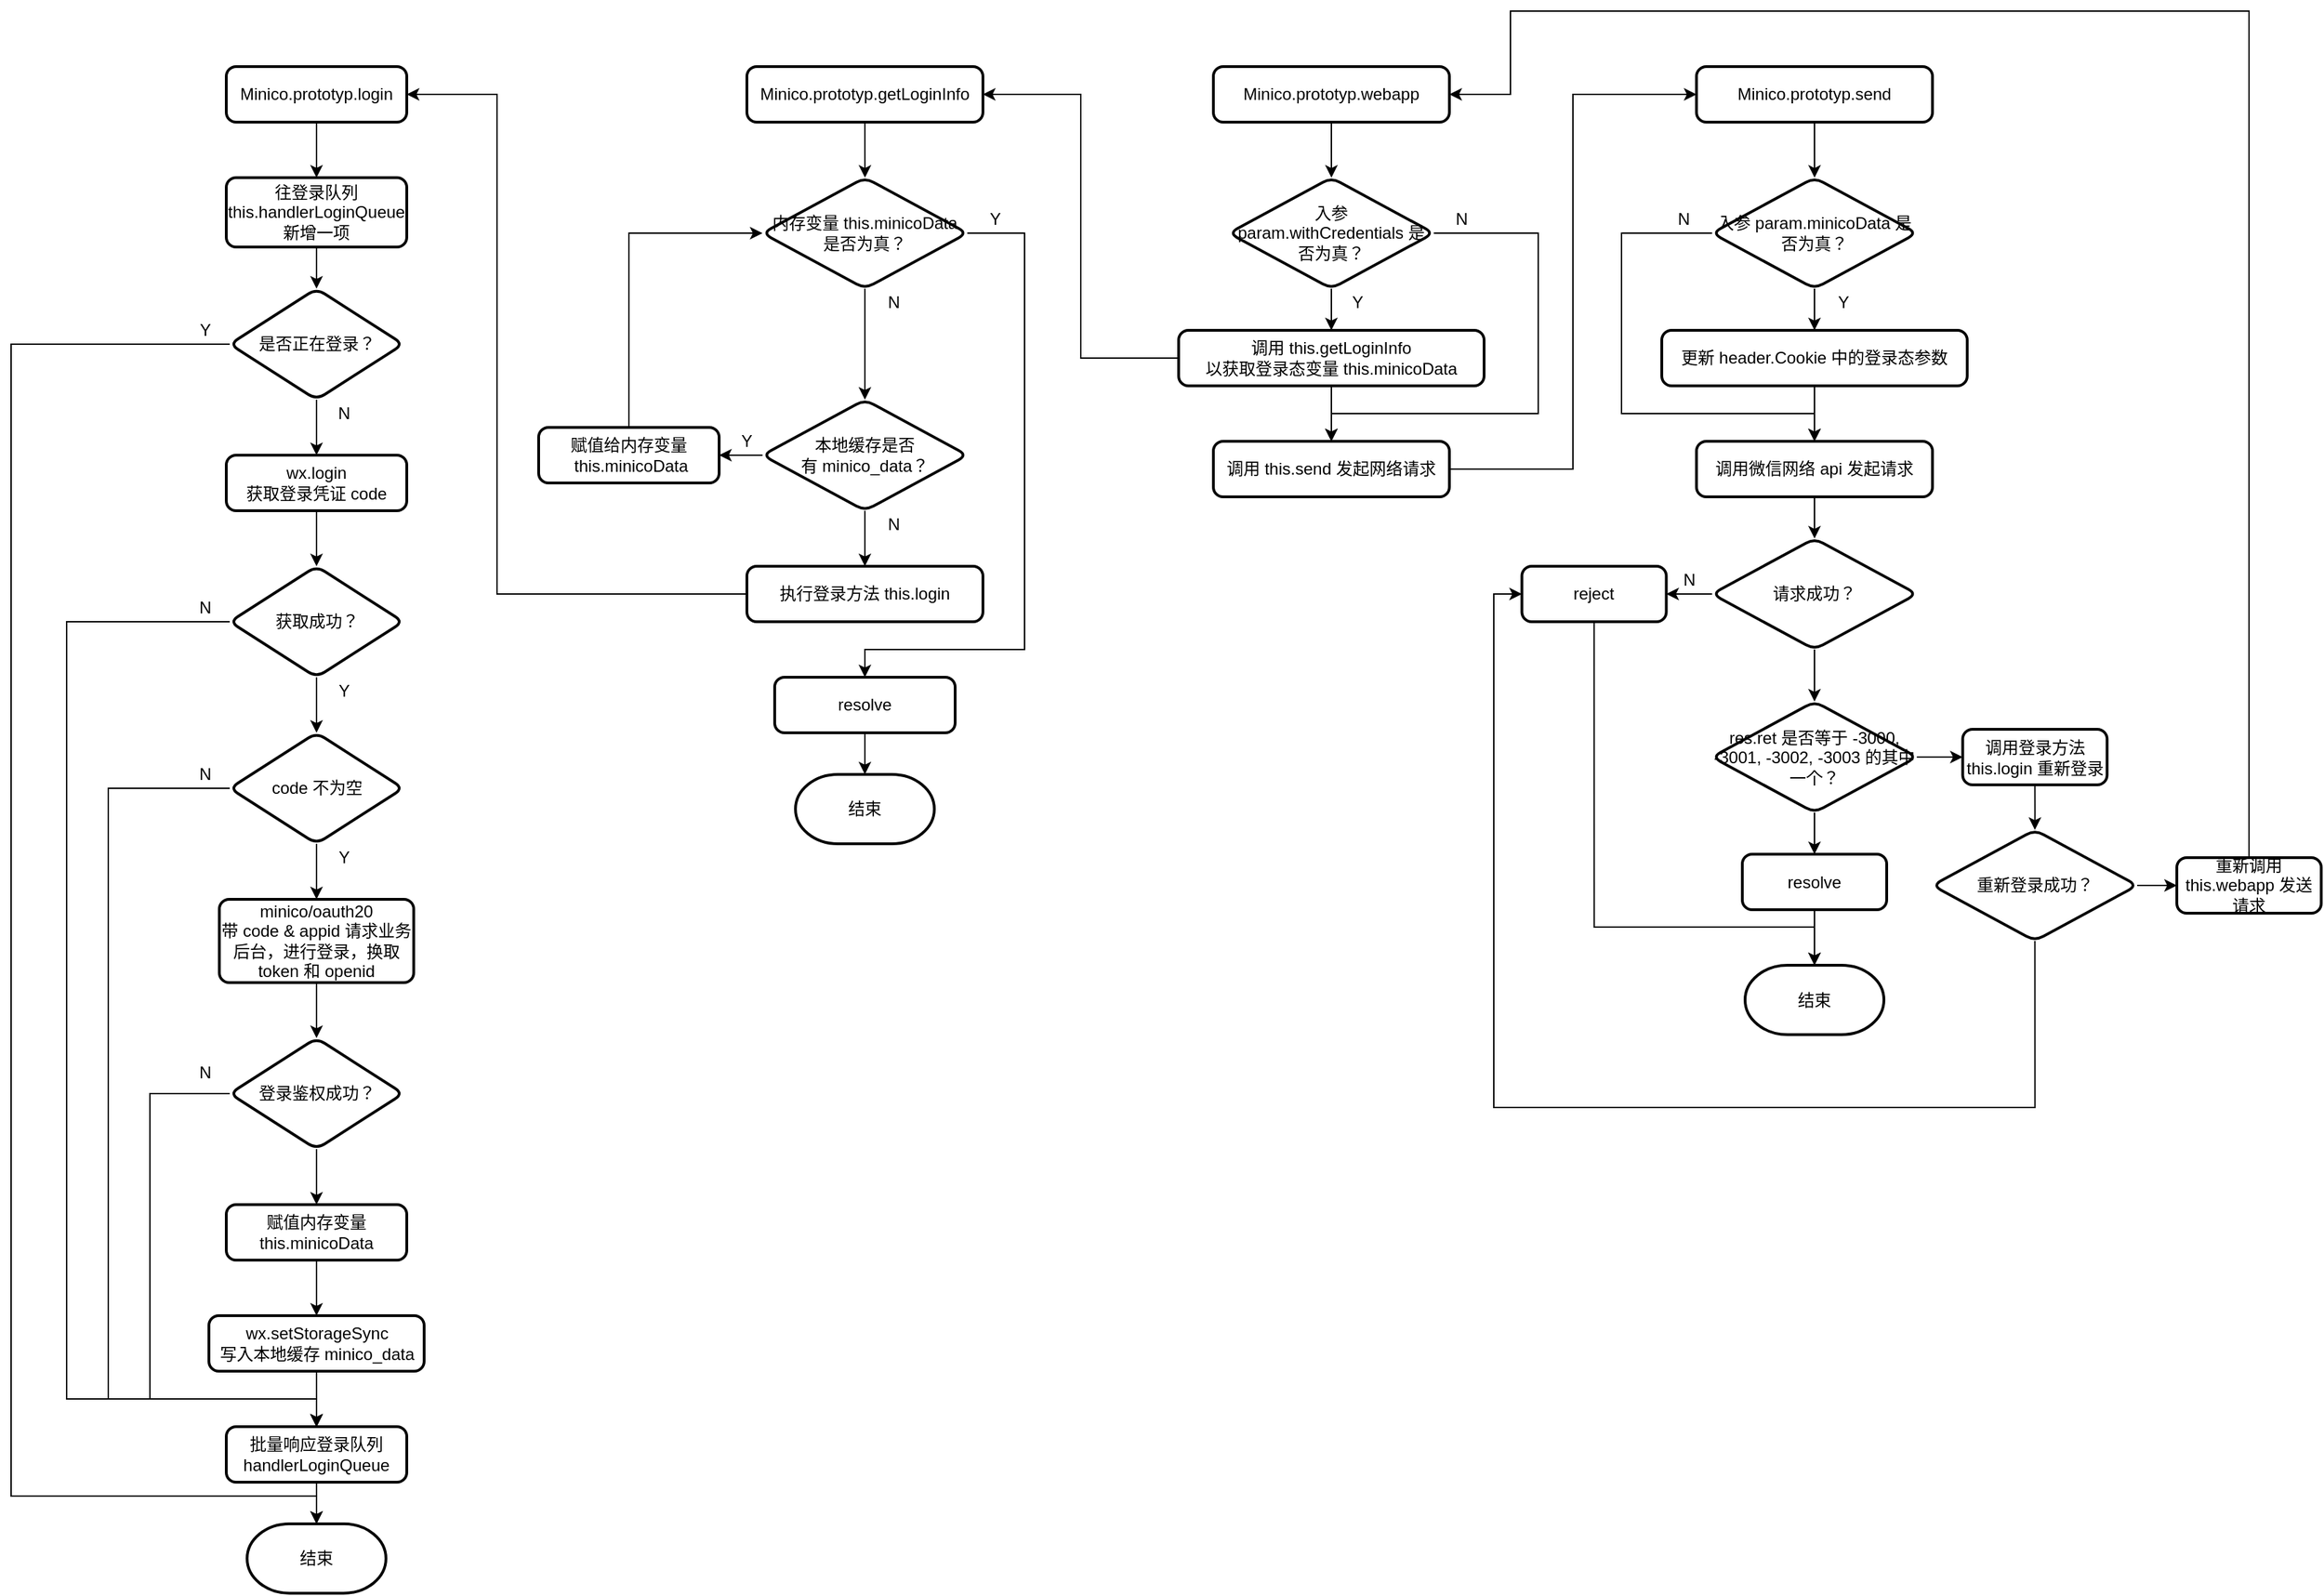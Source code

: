 <mxfile version="13.8.1" type="github">
  <diagram id="c_eYXRk_POB2v5sAYSU5" name="Page-1">
    <mxGraphModel dx="1186" dy="764" grid="1" gridSize="10" guides="1" tooltips="1" connect="1" arrows="1" fold="1" page="1" pageScale="1" pageWidth="1654" pageHeight="1169" math="0" shadow="0">
      <root>
        <mxCell id="0" />
        <mxCell id="1" parent="0" />
        <mxCell id="vpqL5hNFPV5XjvOY6uLA-54" style="edgeStyle=orthogonalEdgeStyle;rounded=0;orthogonalLoop=1;jettySize=auto;html=1;exitX=0.5;exitY=1;exitDx=0;exitDy=0;entryX=0.5;entryY=0;entryDx=0;entryDy=0;" parent="1" source="vpqL5hNFPV5XjvOY6uLA-1" target="vpqL5hNFPV5XjvOY6uLA-50" edge="1">
          <mxGeometry relative="1" as="geometry" />
        </mxCell>
        <mxCell id="vpqL5hNFPV5XjvOY6uLA-1" value="Minico.prototyp.login" style="rounded=1;whiteSpace=wrap;html=1;absoluteArcSize=1;arcSize=14;strokeWidth=2;" parent="1" vertex="1">
          <mxGeometry x="235" y="50" width="130" height="40" as="geometry" />
        </mxCell>
        <mxCell id="vpqL5hNFPV5XjvOY6uLA-16" value="" style="edgeStyle=orthogonalEdgeStyle;rounded=0;orthogonalLoop=1;jettySize=auto;html=1;" parent="1" source="vpqL5hNFPV5XjvOY6uLA-2" target="vpqL5hNFPV5XjvOY6uLA-15" edge="1">
          <mxGeometry relative="1" as="geometry" />
        </mxCell>
        <mxCell id="vpqL5hNFPV5XjvOY6uLA-2" value="wx.login &lt;br&gt;获取登录凭证 code" style="rounded=1;whiteSpace=wrap;html=1;absoluteArcSize=1;arcSize=14;strokeWidth=2;" parent="1" vertex="1">
          <mxGeometry x="235" y="330" width="130" height="40" as="geometry" />
        </mxCell>
        <mxCell id="vpqL5hNFPV5XjvOY6uLA-7" value="" style="edgeStyle=orthogonalEdgeStyle;rounded=0;orthogonalLoop=1;jettySize=auto;html=1;" parent="1" source="vpqL5hNFPV5XjvOY6uLA-4" target="vpqL5hNFPV5XjvOY6uLA-6" edge="1">
          <mxGeometry relative="1" as="geometry" />
        </mxCell>
        <mxCell id="vpqL5hNFPV5XjvOY6uLA-4" value="minico/oauth20&lt;br&gt;带 code &amp;amp; appid 请求业务后台，进行登录，换取 token 和 openid" style="rounded=1;whiteSpace=wrap;html=1;absoluteArcSize=1;arcSize=14;strokeWidth=2;" parent="1" vertex="1">
          <mxGeometry x="230" y="650" width="140" height="60" as="geometry" />
        </mxCell>
        <mxCell id="vpqL5hNFPV5XjvOY6uLA-10" value="" style="edgeStyle=orthogonalEdgeStyle;rounded=0;orthogonalLoop=1;jettySize=auto;html=1;" parent="1" source="vpqL5hNFPV5XjvOY6uLA-6" target="vpqL5hNFPV5XjvOY6uLA-8" edge="1">
          <mxGeometry relative="1" as="geometry" />
        </mxCell>
        <mxCell id="vpqL5hNFPV5XjvOY6uLA-25" style="edgeStyle=orthogonalEdgeStyle;rounded=0;orthogonalLoop=1;jettySize=auto;html=1;exitX=0;exitY=0.5;exitDx=0;exitDy=0;entryX=0.5;entryY=0;entryDx=0;entryDy=0;" parent="1" source="vpqL5hNFPV5XjvOY6uLA-6" target="vpqL5hNFPV5XjvOY6uLA-13" edge="1">
          <mxGeometry relative="1" as="geometry">
            <Array as="points">
              <mxPoint x="180" y="790" />
              <mxPoint x="180" y="1010" />
              <mxPoint x="300" y="1010" />
            </Array>
          </mxGeometry>
        </mxCell>
        <mxCell id="vpqL5hNFPV5XjvOY6uLA-6" value="登录鉴权成功？" style="rhombus;whiteSpace=wrap;html=1;rounded=1;strokeWidth=2;arcSize=14;" parent="1" vertex="1">
          <mxGeometry x="237.5" y="750" width="125" height="80" as="geometry" />
        </mxCell>
        <mxCell id="vpqL5hNFPV5XjvOY6uLA-12" value="" style="edgeStyle=orthogonalEdgeStyle;rounded=0;orthogonalLoop=1;jettySize=auto;html=1;" parent="1" source="vpqL5hNFPV5XjvOY6uLA-8" target="vpqL5hNFPV5XjvOY6uLA-11" edge="1">
          <mxGeometry relative="1" as="geometry" />
        </mxCell>
        <mxCell id="vpqL5hNFPV5XjvOY6uLA-8" value="赋值内存变量 this.minicoData" style="rounded=1;whiteSpace=wrap;html=1;absoluteArcSize=1;arcSize=14;strokeWidth=2;" parent="1" vertex="1">
          <mxGeometry x="235" y="870" width="130" height="40" as="geometry" />
        </mxCell>
        <mxCell id="vpqL5hNFPV5XjvOY6uLA-14" value="" style="edgeStyle=orthogonalEdgeStyle;rounded=0;orthogonalLoop=1;jettySize=auto;html=1;" parent="1" source="vpqL5hNFPV5XjvOY6uLA-11" target="vpqL5hNFPV5XjvOY6uLA-13" edge="1">
          <mxGeometry relative="1" as="geometry" />
        </mxCell>
        <mxCell id="vpqL5hNFPV5XjvOY6uLA-11" value="wx.setStorageSync&lt;br&gt;写入本地缓存&amp;nbsp;minico_data" style="rounded=1;whiteSpace=wrap;html=1;absoluteArcSize=1;arcSize=14;strokeWidth=2;" parent="1" vertex="1">
          <mxGeometry x="222.5" y="950" width="155" height="40" as="geometry" />
        </mxCell>
        <mxCell id="vpqL5hNFPV5XjvOY6uLA-59" style="edgeStyle=orthogonalEdgeStyle;rounded=0;orthogonalLoop=1;jettySize=auto;html=1;entryX=0.5;entryY=0;entryDx=0;entryDy=0;entryPerimeter=0;" parent="1" source="vpqL5hNFPV5XjvOY6uLA-13" target="vpqL5hNFPV5XjvOY6uLA-58" edge="1">
          <mxGeometry relative="1" as="geometry" />
        </mxCell>
        <mxCell id="vpqL5hNFPV5XjvOY6uLA-13" value="批量响应登录队列&lt;br&gt;handlerLoginQueue" style="rounded=1;whiteSpace=wrap;html=1;absoluteArcSize=1;arcSize=14;strokeWidth=2;" parent="1" vertex="1">
          <mxGeometry x="235" y="1030" width="130" height="40" as="geometry" />
        </mxCell>
        <mxCell id="vpqL5hNFPV5XjvOY6uLA-22" value="" style="edgeStyle=orthogonalEdgeStyle;rounded=0;orthogonalLoop=1;jettySize=auto;html=1;" parent="1" source="vpqL5hNFPV5XjvOY6uLA-15" target="vpqL5hNFPV5XjvOY6uLA-21" edge="1">
          <mxGeometry relative="1" as="geometry" />
        </mxCell>
        <mxCell id="vpqL5hNFPV5XjvOY6uLA-24" style="edgeStyle=orthogonalEdgeStyle;rounded=0;orthogonalLoop=1;jettySize=auto;html=1;exitX=0;exitY=0.5;exitDx=0;exitDy=0;entryX=0.5;entryY=0;entryDx=0;entryDy=0;" parent="1" source="vpqL5hNFPV5XjvOY6uLA-15" target="vpqL5hNFPV5XjvOY6uLA-13" edge="1">
          <mxGeometry relative="1" as="geometry">
            <mxPoint x="130" y="980" as="targetPoint" />
            <Array as="points">
              <mxPoint x="120" y="450" />
              <mxPoint x="120" y="1010" />
              <mxPoint x="300" y="1010" />
            </Array>
          </mxGeometry>
        </mxCell>
        <mxCell id="vpqL5hNFPV5XjvOY6uLA-15" value="获取成功？" style="rhombus;whiteSpace=wrap;html=1;rounded=1;strokeWidth=2;arcSize=14;" parent="1" vertex="1">
          <mxGeometry x="237.5" y="410" width="125" height="80" as="geometry" />
        </mxCell>
        <mxCell id="vpqL5hNFPV5XjvOY6uLA-23" value="" style="edgeStyle=orthogonalEdgeStyle;rounded=0;orthogonalLoop=1;jettySize=auto;html=1;" parent="1" source="vpqL5hNFPV5XjvOY6uLA-21" target="vpqL5hNFPV5XjvOY6uLA-4" edge="1">
          <mxGeometry relative="1" as="geometry" />
        </mxCell>
        <mxCell id="vpqL5hNFPV5XjvOY6uLA-47" style="edgeStyle=orthogonalEdgeStyle;rounded=0;orthogonalLoop=1;jettySize=auto;html=1;exitX=0;exitY=0.5;exitDx=0;exitDy=0;entryX=0.5;entryY=0;entryDx=0;entryDy=0;" parent="1" source="vpqL5hNFPV5XjvOY6uLA-21" target="vpqL5hNFPV5XjvOY6uLA-13" edge="1">
          <mxGeometry relative="1" as="geometry">
            <Array as="points">
              <mxPoint x="150" y="570" />
              <mxPoint x="150" y="1010" />
              <mxPoint x="300" y="1010" />
            </Array>
          </mxGeometry>
        </mxCell>
        <mxCell id="vpqL5hNFPV5XjvOY6uLA-21" value="code 不为空" style="rhombus;whiteSpace=wrap;html=1;rounded=1;strokeWidth=2;arcSize=14;" parent="1" vertex="1">
          <mxGeometry x="237.5" y="530" width="125" height="80" as="geometry" />
        </mxCell>
        <mxCell id="vpqL5hNFPV5XjvOY6uLA-33" style="edgeStyle=orthogonalEdgeStyle;rounded=0;orthogonalLoop=1;jettySize=auto;html=1;exitX=0.5;exitY=1;exitDx=0;exitDy=0;" parent="1" source="vpqL5hNFPV5XjvOY6uLA-26" target="vpqL5hNFPV5XjvOY6uLA-27" edge="1">
          <mxGeometry relative="1" as="geometry" />
        </mxCell>
        <mxCell id="vpqL5hNFPV5XjvOY6uLA-26" value="Minico.prototyp.getLoginInfo" style="rounded=1;whiteSpace=wrap;html=1;absoluteArcSize=1;arcSize=14;strokeWidth=2;" parent="1" vertex="1">
          <mxGeometry x="610" y="50" width="170" height="40" as="geometry" />
        </mxCell>
        <mxCell id="vpqL5hNFPV5XjvOY6uLA-32" style="edgeStyle=orthogonalEdgeStyle;rounded=0;orthogonalLoop=1;jettySize=auto;html=1;exitX=0.5;exitY=1;exitDx=0;exitDy=0;entryX=0.5;entryY=0;entryDx=0;entryDy=0;" parent="1" source="vpqL5hNFPV5XjvOY6uLA-27" target="vpqL5hNFPV5XjvOY6uLA-28" edge="1">
          <mxGeometry relative="1" as="geometry" />
        </mxCell>
        <mxCell id="vpqL5hNFPV5XjvOY6uLA-72" style="edgeStyle=orthogonalEdgeStyle;rounded=0;orthogonalLoop=1;jettySize=auto;html=1;exitX=1;exitY=0.5;exitDx=0;exitDy=0;entryX=0.5;entryY=0;entryDx=0;entryDy=0;" parent="1" source="vpqL5hNFPV5XjvOY6uLA-27" target="vpqL5hNFPV5XjvOY6uLA-71" edge="1">
          <mxGeometry relative="1" as="geometry">
            <Array as="points">
              <mxPoint x="810" y="170" />
              <mxPoint x="810" y="470" />
              <mxPoint x="695" y="470" />
            </Array>
          </mxGeometry>
        </mxCell>
        <mxCell id="vpqL5hNFPV5XjvOY6uLA-27" value="内存变量 this.minicoData 是否为真？" style="rhombus;whiteSpace=wrap;html=1;rounded=1;strokeWidth=2;arcSize=14;" parent="1" vertex="1">
          <mxGeometry x="621.25" y="130" width="147.5" height="80" as="geometry" />
        </mxCell>
        <mxCell id="vpqL5hNFPV5XjvOY6uLA-67" style="edgeStyle=orthogonalEdgeStyle;rounded=0;orthogonalLoop=1;jettySize=auto;html=1;exitX=0;exitY=0.5;exitDx=0;exitDy=0;entryX=1;entryY=0.5;entryDx=0;entryDy=0;" parent="1" source="vpqL5hNFPV5XjvOY6uLA-28" target="vpqL5hNFPV5XjvOY6uLA-30" edge="1">
          <mxGeometry relative="1" as="geometry" />
        </mxCell>
        <mxCell id="vpqL5hNFPV5XjvOY6uLA-69" style="edgeStyle=orthogonalEdgeStyle;rounded=0;orthogonalLoop=1;jettySize=auto;html=1;exitX=0.5;exitY=1;exitDx=0;exitDy=0;entryX=0.5;entryY=0;entryDx=0;entryDy=0;" parent="1" source="vpqL5hNFPV5XjvOY6uLA-28" target="vpqL5hNFPV5XjvOY6uLA-29" edge="1">
          <mxGeometry relative="1" as="geometry" />
        </mxCell>
        <mxCell id="vpqL5hNFPV5XjvOY6uLA-28" value="本地缓存是否有&amp;nbsp;minico_data？" style="rhombus;whiteSpace=wrap;html=1;rounded=1;strokeWidth=2;arcSize=14;" parent="1" vertex="1">
          <mxGeometry x="621.25" y="290" width="147.5" height="80" as="geometry" />
        </mxCell>
        <mxCell id="vpqL5hNFPV5XjvOY6uLA-70" style="edgeStyle=orthogonalEdgeStyle;rounded=0;orthogonalLoop=1;jettySize=auto;html=1;exitX=0;exitY=0.5;exitDx=0;exitDy=0;entryX=1;entryY=0.5;entryDx=0;entryDy=0;" parent="1" source="vpqL5hNFPV5XjvOY6uLA-29" target="vpqL5hNFPV5XjvOY6uLA-1" edge="1">
          <mxGeometry relative="1" as="geometry">
            <Array as="points">
              <mxPoint x="430" y="430" />
              <mxPoint x="430" y="70" />
            </Array>
          </mxGeometry>
        </mxCell>
        <mxCell id="vpqL5hNFPV5XjvOY6uLA-29" value="执行登录方法 this.login" style="rounded=1;whiteSpace=wrap;html=1;absoluteArcSize=1;arcSize=14;strokeWidth=2;" parent="1" vertex="1">
          <mxGeometry x="610" y="410" width="170" height="40" as="geometry" />
        </mxCell>
        <mxCell id="vpqL5hNFPV5XjvOY6uLA-66" style="edgeStyle=orthogonalEdgeStyle;rounded=0;orthogonalLoop=1;jettySize=auto;html=1;exitX=0.5;exitY=0;exitDx=0;exitDy=0;entryX=0;entryY=0.5;entryDx=0;entryDy=0;" parent="1" source="vpqL5hNFPV5XjvOY6uLA-30" target="vpqL5hNFPV5XjvOY6uLA-27" edge="1">
          <mxGeometry relative="1" as="geometry" />
        </mxCell>
        <mxCell id="vpqL5hNFPV5XjvOY6uLA-30" value="赋值给内存变量&lt;br&gt;&amp;nbsp;this.minicoData" style="rounded=1;whiteSpace=wrap;html=1;absoluteArcSize=1;arcSize=14;strokeWidth=2;" parent="1" vertex="1">
          <mxGeometry x="460" y="310" width="130" height="40" as="geometry" />
        </mxCell>
        <mxCell id="vpqL5hNFPV5XjvOY6uLA-37" value="N" style="text;html=1;strokeColor=none;fillColor=none;align=center;verticalAlign=middle;whiteSpace=wrap;rounded=0;" parent="1" vertex="1">
          <mxGeometry x="200" y="430" width="40" height="20" as="geometry" />
        </mxCell>
        <mxCell id="vpqL5hNFPV5XjvOY6uLA-38" value="N" style="text;html=1;strokeColor=none;fillColor=none;align=center;verticalAlign=middle;whiteSpace=wrap;rounded=0;" parent="1" vertex="1">
          <mxGeometry x="200" y="765" width="40" height="20" as="geometry" />
        </mxCell>
        <mxCell id="vpqL5hNFPV5XjvOY6uLA-39" value="N" style="text;html=1;strokeColor=none;fillColor=none;align=center;verticalAlign=middle;whiteSpace=wrap;rounded=0;" parent="1" vertex="1">
          <mxGeometry x="696" y="210" width="40" height="20" as="geometry" />
        </mxCell>
        <mxCell id="vpqL5hNFPV5XjvOY6uLA-40" value="N" style="text;html=1;strokeColor=none;fillColor=none;align=center;verticalAlign=middle;whiteSpace=wrap;rounded=0;" parent="1" vertex="1">
          <mxGeometry x="696" y="370" width="40" height="20" as="geometry" />
        </mxCell>
        <mxCell id="vpqL5hNFPV5XjvOY6uLA-41" value="Y" style="text;html=1;strokeColor=none;fillColor=none;align=center;verticalAlign=middle;whiteSpace=wrap;rounded=0;" parent="1" vertex="1">
          <mxGeometry x="768.75" y="150" width="40" height="20" as="geometry" />
        </mxCell>
        <mxCell id="vpqL5hNFPV5XjvOY6uLA-44" value="Y" style="text;html=1;strokeColor=none;fillColor=none;align=center;verticalAlign=middle;whiteSpace=wrap;rounded=0;" parent="1" vertex="1">
          <mxGeometry x="590" y="310" width="40" height="20" as="geometry" />
        </mxCell>
        <mxCell id="vpqL5hNFPV5XjvOY6uLA-45" value="Y" style="text;html=1;strokeColor=none;fillColor=none;align=center;verticalAlign=middle;whiteSpace=wrap;rounded=0;" parent="1" vertex="1">
          <mxGeometry x="300" y="490" width="40" height="20" as="geometry" />
        </mxCell>
        <mxCell id="vpqL5hNFPV5XjvOY6uLA-46" value="Y" style="text;html=1;strokeColor=none;fillColor=none;align=center;verticalAlign=middle;whiteSpace=wrap;rounded=0;" parent="1" vertex="1">
          <mxGeometry x="300" y="610" width="40" height="20" as="geometry" />
        </mxCell>
        <mxCell id="vpqL5hNFPV5XjvOY6uLA-48" value="N" style="text;html=1;strokeColor=none;fillColor=none;align=center;verticalAlign=middle;whiteSpace=wrap;rounded=0;" parent="1" vertex="1">
          <mxGeometry x="200" y="550" width="40" height="20" as="geometry" />
        </mxCell>
        <mxCell id="vpqL5hNFPV5XjvOY6uLA-55" style="edgeStyle=orthogonalEdgeStyle;rounded=0;orthogonalLoop=1;jettySize=auto;html=1;exitX=0.5;exitY=1;exitDx=0;exitDy=0;" parent="1" source="vpqL5hNFPV5XjvOY6uLA-50" target="vpqL5hNFPV5XjvOY6uLA-52" edge="1">
          <mxGeometry relative="1" as="geometry" />
        </mxCell>
        <mxCell id="vpqL5hNFPV5XjvOY6uLA-50" value="往登录队列 this.handlerLoginQueue 新增一项" style="rounded=1;whiteSpace=wrap;html=1;absoluteArcSize=1;arcSize=14;strokeWidth=2;" parent="1" vertex="1">
          <mxGeometry x="235" y="130" width="130" height="50" as="geometry" />
        </mxCell>
        <mxCell id="vpqL5hNFPV5XjvOY6uLA-53" style="edgeStyle=orthogonalEdgeStyle;rounded=0;orthogonalLoop=1;jettySize=auto;html=1;exitX=0.5;exitY=1;exitDx=0;exitDy=0;entryX=0.5;entryY=0;entryDx=0;entryDy=0;" parent="1" source="vpqL5hNFPV5XjvOY6uLA-52" target="vpqL5hNFPV5XjvOY6uLA-2" edge="1">
          <mxGeometry relative="1" as="geometry" />
        </mxCell>
        <mxCell id="vpqL5hNFPV5XjvOY6uLA-60" style="edgeStyle=orthogonalEdgeStyle;rounded=0;orthogonalLoop=1;jettySize=auto;html=1;exitX=0;exitY=0.5;exitDx=0;exitDy=0;entryX=0.5;entryY=0;entryDx=0;entryDy=0;entryPerimeter=0;" parent="1" source="vpqL5hNFPV5XjvOY6uLA-52" target="vpqL5hNFPV5XjvOY6uLA-58" edge="1">
          <mxGeometry relative="1" as="geometry">
            <Array as="points">
              <mxPoint x="80" y="250" />
              <mxPoint x="80" y="1080" />
              <mxPoint x="300" y="1080" />
            </Array>
          </mxGeometry>
        </mxCell>
        <mxCell id="vpqL5hNFPV5XjvOY6uLA-52" value="是否正在登录？" style="rhombus;whiteSpace=wrap;html=1;rounded=1;strokeWidth=2;arcSize=14;" parent="1" vertex="1">
          <mxGeometry x="237.5" y="210" width="125" height="80" as="geometry" />
        </mxCell>
        <mxCell id="vpqL5hNFPV5XjvOY6uLA-58" value="结束" style="strokeWidth=2;html=1;shape=mxgraph.flowchart.terminator;whiteSpace=wrap;" parent="1" vertex="1">
          <mxGeometry x="250" y="1100" width="100" height="50" as="geometry" />
        </mxCell>
        <mxCell id="vpqL5hNFPV5XjvOY6uLA-61" value="N" style="text;html=1;strokeColor=none;fillColor=none;align=center;verticalAlign=middle;whiteSpace=wrap;rounded=0;" parent="1" vertex="1">
          <mxGeometry x="300" y="290" width="40" height="20" as="geometry" />
        </mxCell>
        <mxCell id="vpqL5hNFPV5XjvOY6uLA-62" value="Y" style="text;html=1;strokeColor=none;fillColor=none;align=center;verticalAlign=middle;whiteSpace=wrap;rounded=0;" parent="1" vertex="1">
          <mxGeometry x="200" y="230" width="40" height="20" as="geometry" />
        </mxCell>
        <mxCell id="vpqL5hNFPV5XjvOY6uLA-74" value="" style="edgeStyle=orthogonalEdgeStyle;rounded=0;orthogonalLoop=1;jettySize=auto;html=1;" parent="1" source="vpqL5hNFPV5XjvOY6uLA-71" target="vpqL5hNFPV5XjvOY6uLA-73" edge="1">
          <mxGeometry relative="1" as="geometry" />
        </mxCell>
        <mxCell id="vpqL5hNFPV5XjvOY6uLA-71" value="resolve" style="rounded=1;whiteSpace=wrap;html=1;absoluteArcSize=1;arcSize=14;strokeWidth=2;" parent="1" vertex="1">
          <mxGeometry x="630" y="490" width="130" height="40" as="geometry" />
        </mxCell>
        <mxCell id="vpqL5hNFPV5XjvOY6uLA-73" value="结束" style="strokeWidth=2;html=1;shape=mxgraph.flowchart.terminator;whiteSpace=wrap;" parent="1" vertex="1">
          <mxGeometry x="645" y="560" width="100" height="50" as="geometry" />
        </mxCell>
        <mxCell id="vpqL5hNFPV5XjvOY6uLA-86" style="edgeStyle=orthogonalEdgeStyle;rounded=0;orthogonalLoop=1;jettySize=auto;html=1;exitX=0.5;exitY=1;exitDx=0;exitDy=0;" parent="1" source="vpqL5hNFPV5XjvOY6uLA-75" target="vpqL5hNFPV5XjvOY6uLA-85" edge="1">
          <mxGeometry relative="1" as="geometry" />
        </mxCell>
        <mxCell id="vpqL5hNFPV5XjvOY6uLA-75" value="Minico.prototyp.webapp" style="rounded=1;whiteSpace=wrap;html=1;absoluteArcSize=1;arcSize=14;strokeWidth=2;" parent="1" vertex="1">
          <mxGeometry x="946" y="50" width="170" height="40" as="geometry" />
        </mxCell>
        <mxCell id="vpqL5hNFPV5XjvOY6uLA-81" style="edgeStyle=orthogonalEdgeStyle;rounded=0;orthogonalLoop=1;jettySize=auto;html=1;exitX=0.5;exitY=1;exitDx=0;exitDy=0;" parent="1" source="vpqL5hNFPV5XjvOY6uLA-76" target="vpqL5hNFPV5XjvOY6uLA-79" edge="1">
          <mxGeometry relative="1" as="geometry" />
        </mxCell>
        <mxCell id="vpqL5hNFPV5XjvOY6uLA-95" style="edgeStyle=orthogonalEdgeStyle;rounded=0;orthogonalLoop=1;jettySize=auto;html=1;exitX=0;exitY=0.5;exitDx=0;exitDy=0;entryX=1;entryY=0.5;entryDx=0;entryDy=0;" parent="1" source="vpqL5hNFPV5XjvOY6uLA-76" target="vpqL5hNFPV5XjvOY6uLA-26" edge="1">
          <mxGeometry relative="1" as="geometry" />
        </mxCell>
        <mxCell id="vpqL5hNFPV5XjvOY6uLA-76" value="调用 this.getLoginInfo&lt;br&gt;以获取登录态变量 this.minicoData" style="rounded=1;whiteSpace=wrap;html=1;absoluteArcSize=1;arcSize=14;strokeWidth=2;" parent="1" vertex="1">
          <mxGeometry x="921" y="240" width="220" height="40" as="geometry" />
        </mxCell>
        <mxCell id="vpqL5hNFPV5XjvOY6uLA-93" style="edgeStyle=orthogonalEdgeStyle;rounded=0;orthogonalLoop=1;jettySize=auto;html=1;exitX=1;exitY=0.5;exitDx=0;exitDy=0;entryX=0;entryY=0.5;entryDx=0;entryDy=0;" parent="1" source="vpqL5hNFPV5XjvOY6uLA-79" target="vpqL5hNFPV5XjvOY6uLA-80" edge="1">
          <mxGeometry relative="1" as="geometry" />
        </mxCell>
        <mxCell id="vpqL5hNFPV5XjvOY6uLA-79" value="调用 this.send 发起网络请求" style="rounded=1;whiteSpace=wrap;html=1;absoluteArcSize=1;arcSize=14;strokeWidth=2;" parent="1" vertex="1">
          <mxGeometry x="946" y="320" width="170" height="40" as="geometry" />
        </mxCell>
        <mxCell id="vpqL5hNFPV5XjvOY6uLA-99" style="edgeStyle=orthogonalEdgeStyle;rounded=0;orthogonalLoop=1;jettySize=auto;html=1;exitX=0.5;exitY=1;exitDx=0;exitDy=0;" parent="1" source="vpqL5hNFPV5XjvOY6uLA-80" target="vpqL5hNFPV5XjvOY6uLA-96" edge="1">
          <mxGeometry relative="1" as="geometry" />
        </mxCell>
        <mxCell id="vpqL5hNFPV5XjvOY6uLA-80" value="Minico.prototyp.send" style="rounded=1;whiteSpace=wrap;html=1;absoluteArcSize=1;arcSize=14;strokeWidth=2;" parent="1" vertex="1">
          <mxGeometry x="1294" y="50" width="170" height="40" as="geometry" />
        </mxCell>
        <mxCell id="vpqL5hNFPV5XjvOY6uLA-87" style="edgeStyle=orthogonalEdgeStyle;rounded=0;orthogonalLoop=1;jettySize=auto;html=1;exitX=0.5;exitY=1;exitDx=0;exitDy=0;entryX=0.5;entryY=0;entryDx=0;entryDy=0;" parent="1" source="vpqL5hNFPV5XjvOY6uLA-85" target="vpqL5hNFPV5XjvOY6uLA-76" edge="1">
          <mxGeometry relative="1" as="geometry" />
        </mxCell>
        <mxCell id="vpqL5hNFPV5XjvOY6uLA-94" style="edgeStyle=orthogonalEdgeStyle;rounded=0;orthogonalLoop=1;jettySize=auto;html=1;exitX=1;exitY=0.5;exitDx=0;exitDy=0;entryX=0.5;entryY=0;entryDx=0;entryDy=0;" parent="1" source="vpqL5hNFPV5XjvOY6uLA-85" target="vpqL5hNFPV5XjvOY6uLA-79" edge="1">
          <mxGeometry relative="1" as="geometry">
            <Array as="points">
              <mxPoint x="1180" y="170" />
              <mxPoint x="1180" y="300" />
              <mxPoint x="1031" y="300" />
            </Array>
          </mxGeometry>
        </mxCell>
        <mxCell id="vpqL5hNFPV5XjvOY6uLA-85" value="入参 param.withCredentials 是否为真？" style="rhombus;whiteSpace=wrap;html=1;rounded=1;strokeWidth=2;arcSize=14;" parent="1" vertex="1">
          <mxGeometry x="957.25" y="130" width="147.5" height="80" as="geometry" />
        </mxCell>
        <mxCell id="vpqL5hNFPV5XjvOY6uLA-90" value="Y" style="text;html=1;strokeColor=none;fillColor=none;align=center;verticalAlign=middle;whiteSpace=wrap;rounded=0;" parent="1" vertex="1">
          <mxGeometry x="1030" y="210" width="40" height="20" as="geometry" />
        </mxCell>
        <mxCell id="vpqL5hNFPV5XjvOY6uLA-91" value="N" style="text;html=1;strokeColor=none;fillColor=none;align=center;verticalAlign=middle;whiteSpace=wrap;rounded=0;" parent="1" vertex="1">
          <mxGeometry x="1104.75" y="150" width="40" height="20" as="geometry" />
        </mxCell>
        <mxCell id="vpqL5hNFPV5XjvOY6uLA-100" style="edgeStyle=orthogonalEdgeStyle;rounded=0;orthogonalLoop=1;jettySize=auto;html=1;exitX=0.5;exitY=1;exitDx=0;exitDy=0;entryX=0.5;entryY=0;entryDx=0;entryDy=0;" parent="1" source="vpqL5hNFPV5XjvOY6uLA-96" target="vpqL5hNFPV5XjvOY6uLA-97" edge="1">
          <mxGeometry relative="1" as="geometry" />
        </mxCell>
        <mxCell id="vpqL5hNFPV5XjvOY6uLA-113" style="edgeStyle=orthogonalEdgeStyle;rounded=0;orthogonalLoop=1;jettySize=auto;html=1;exitX=0;exitY=0.5;exitDx=0;exitDy=0;entryX=0.5;entryY=0;entryDx=0;entryDy=0;" parent="1" source="vpqL5hNFPV5XjvOY6uLA-96" target="vpqL5hNFPV5XjvOY6uLA-98" edge="1">
          <mxGeometry relative="1" as="geometry">
            <Array as="points">
              <mxPoint x="1240" y="170" />
              <mxPoint x="1240" y="300" />
              <mxPoint x="1379" y="300" />
            </Array>
          </mxGeometry>
        </mxCell>
        <mxCell id="vpqL5hNFPV5XjvOY6uLA-96" value="入参 param.minicoData 是否为真？" style="rhombus;whiteSpace=wrap;html=1;rounded=1;strokeWidth=2;arcSize=14;" parent="1" vertex="1">
          <mxGeometry x="1305.25" y="130" width="147.5" height="80" as="geometry" />
        </mxCell>
        <mxCell id="vpqL5hNFPV5XjvOY6uLA-101" style="edgeStyle=orthogonalEdgeStyle;rounded=0;orthogonalLoop=1;jettySize=auto;html=1;exitX=0.5;exitY=1;exitDx=0;exitDy=0;entryX=0.5;entryY=0;entryDx=0;entryDy=0;" parent="1" source="vpqL5hNFPV5XjvOY6uLA-97" target="vpqL5hNFPV5XjvOY6uLA-98" edge="1">
          <mxGeometry relative="1" as="geometry" />
        </mxCell>
        <mxCell id="vpqL5hNFPV5XjvOY6uLA-97" value="更新 header.Cookie 中的登录态参数" style="rounded=1;whiteSpace=wrap;html=1;absoluteArcSize=1;arcSize=14;strokeWidth=2;" parent="1" vertex="1">
          <mxGeometry x="1269" y="240" width="220" height="40" as="geometry" />
        </mxCell>
        <mxCell id="vpqL5hNFPV5XjvOY6uLA-106" value="" style="edgeStyle=orthogonalEdgeStyle;rounded=0;orthogonalLoop=1;jettySize=auto;html=1;" parent="1" source="vpqL5hNFPV5XjvOY6uLA-98" target="vpqL5hNFPV5XjvOY6uLA-103" edge="1">
          <mxGeometry relative="1" as="geometry" />
        </mxCell>
        <mxCell id="vpqL5hNFPV5XjvOY6uLA-98" value="调用微信网络 api 发起请求" style="rounded=1;whiteSpace=wrap;html=1;absoluteArcSize=1;arcSize=14;strokeWidth=2;" parent="1" vertex="1">
          <mxGeometry x="1294" y="320" width="170" height="40" as="geometry" />
        </mxCell>
        <mxCell id="vpqL5hNFPV5XjvOY6uLA-131" style="edgeStyle=orthogonalEdgeStyle;rounded=0;orthogonalLoop=1;jettySize=auto;html=1;exitX=0.5;exitY=1;exitDx=0;exitDy=0;entryX=0.5;entryY=0;entryDx=0;entryDy=0;" parent="1" source="vpqL5hNFPV5XjvOY6uLA-103" target="vpqL5hNFPV5XjvOY6uLA-118" edge="1">
          <mxGeometry relative="1" as="geometry" />
        </mxCell>
        <mxCell id="vpqL5hNFPV5XjvOY6uLA-134" style="edgeStyle=orthogonalEdgeStyle;rounded=0;orthogonalLoop=1;jettySize=auto;html=1;exitX=0;exitY=0.5;exitDx=0;exitDy=0;entryX=1;entryY=0.5;entryDx=0;entryDy=0;" parent="1" source="vpqL5hNFPV5XjvOY6uLA-103" target="vpqL5hNFPV5XjvOY6uLA-110" edge="1">
          <mxGeometry relative="1" as="geometry" />
        </mxCell>
        <mxCell id="vpqL5hNFPV5XjvOY6uLA-103" value="请求成功？" style="rhombus;whiteSpace=wrap;html=1;rounded=1;strokeWidth=2;arcSize=14;" parent="1" vertex="1">
          <mxGeometry x="1305.25" y="390" width="147.5" height="80" as="geometry" />
        </mxCell>
        <mxCell id="vpqL5hNFPV5XjvOY6uLA-109" style="edgeStyle=orthogonalEdgeStyle;rounded=0;orthogonalLoop=1;jettySize=auto;html=1;exitX=0.5;exitY=1;exitDx=0;exitDy=0;" parent="1" source="vpqL5hNFPV5XjvOY6uLA-104" target="vpqL5hNFPV5XjvOY6uLA-105" edge="1">
          <mxGeometry relative="1" as="geometry" />
        </mxCell>
        <mxCell id="vpqL5hNFPV5XjvOY6uLA-104" value="resolve" style="rounded=1;whiteSpace=wrap;html=1;absoluteArcSize=1;arcSize=14;strokeWidth=2;" parent="1" vertex="1">
          <mxGeometry x="1327" y="617.5" width="104" height="40" as="geometry" />
        </mxCell>
        <mxCell id="vpqL5hNFPV5XjvOY6uLA-105" value="结束" style="strokeWidth=2;html=1;shape=mxgraph.flowchart.terminator;whiteSpace=wrap;" parent="1" vertex="1">
          <mxGeometry x="1329" y="697.5" width="100" height="50" as="geometry" />
        </mxCell>
        <mxCell id="vpqL5hNFPV5XjvOY6uLA-138" style="edgeStyle=orthogonalEdgeStyle;rounded=0;orthogonalLoop=1;jettySize=auto;html=1;exitX=0.5;exitY=1;exitDx=0;exitDy=0;entryX=0.5;entryY=0;entryDx=0;entryDy=0;entryPerimeter=0;" parent="1" source="vpqL5hNFPV5XjvOY6uLA-110" target="vpqL5hNFPV5XjvOY6uLA-105" edge="1">
          <mxGeometry relative="1" as="geometry">
            <Array as="points">
              <mxPoint x="1220" y="670" />
              <mxPoint x="1379" y="670" />
            </Array>
          </mxGeometry>
        </mxCell>
        <mxCell id="vpqL5hNFPV5XjvOY6uLA-110" value="reject" style="rounded=1;whiteSpace=wrap;html=1;absoluteArcSize=1;arcSize=14;strokeWidth=2;" parent="1" vertex="1">
          <mxGeometry x="1168.25" y="410" width="104" height="40" as="geometry" />
        </mxCell>
        <mxCell id="vpqL5hNFPV5XjvOY6uLA-114" value="N" style="text;html=1;strokeColor=none;fillColor=none;align=center;verticalAlign=middle;whiteSpace=wrap;rounded=0;" parent="1" vertex="1">
          <mxGeometry x="1265.25" y="150" width="40" height="20" as="geometry" />
        </mxCell>
        <mxCell id="vpqL5hNFPV5XjvOY6uLA-115" value="Y" style="text;html=1;strokeColor=none;fillColor=none;align=center;verticalAlign=middle;whiteSpace=wrap;rounded=0;" parent="1" vertex="1">
          <mxGeometry x="1380" y="210" width="40" height="20" as="geometry" />
        </mxCell>
        <mxCell id="vpqL5hNFPV5XjvOY6uLA-117" value="N" style="text;html=1;strokeColor=none;fillColor=none;align=center;verticalAlign=middle;whiteSpace=wrap;rounded=0;" parent="1" vertex="1">
          <mxGeometry x="1269" y="410" width="40" height="20" as="geometry" />
        </mxCell>
        <mxCell id="vpqL5hNFPV5XjvOY6uLA-124" style="edgeStyle=orthogonalEdgeStyle;rounded=0;orthogonalLoop=1;jettySize=auto;html=1;exitX=0.5;exitY=1;exitDx=0;exitDy=0;entryX=0.5;entryY=0;entryDx=0;entryDy=0;" parent="1" source="vpqL5hNFPV5XjvOY6uLA-118" target="vpqL5hNFPV5XjvOY6uLA-104" edge="1">
          <mxGeometry relative="1" as="geometry" />
        </mxCell>
        <mxCell id="vpqL5hNFPV5XjvOY6uLA-139" value="" style="edgeStyle=orthogonalEdgeStyle;rounded=0;orthogonalLoop=1;jettySize=auto;html=1;" parent="1" source="vpqL5hNFPV5XjvOY6uLA-118" target="vpqL5hNFPV5XjvOY6uLA-120" edge="1">
          <mxGeometry relative="1" as="geometry" />
        </mxCell>
        <mxCell id="vpqL5hNFPV5XjvOY6uLA-118" value="res.ret 是否等于 -3000, -3001, -3002, -3003 的其中一个？" style="rhombus;whiteSpace=wrap;html=1;rounded=1;strokeWidth=2;arcSize=14;" parent="1" vertex="1">
          <mxGeometry x="1305.25" y="507.5" width="147.5" height="80" as="geometry" />
        </mxCell>
        <mxCell id="vpqL5hNFPV5XjvOY6uLA-126" style="edgeStyle=orthogonalEdgeStyle;rounded=0;orthogonalLoop=1;jettySize=auto;html=1;exitX=0.5;exitY=1;exitDx=0;exitDy=0;" parent="1" source="vpqL5hNFPV5XjvOY6uLA-120" target="vpqL5hNFPV5XjvOY6uLA-123" edge="1">
          <mxGeometry relative="1" as="geometry" />
        </mxCell>
        <mxCell id="vpqL5hNFPV5XjvOY6uLA-120" value="调用登录方法 this.login 重新登录" style="rounded=1;whiteSpace=wrap;html=1;absoluteArcSize=1;arcSize=14;strokeWidth=2;" parent="1" vertex="1">
          <mxGeometry x="1485.75" y="527.5" width="104" height="40" as="geometry" />
        </mxCell>
        <mxCell id="vpqL5hNFPV5XjvOY6uLA-137" style="edgeStyle=orthogonalEdgeStyle;rounded=0;orthogonalLoop=1;jettySize=auto;html=1;exitX=0.5;exitY=1;exitDx=0;exitDy=0;entryX=0;entryY=0.5;entryDx=0;entryDy=0;" parent="1" source="vpqL5hNFPV5XjvOY6uLA-123" target="vpqL5hNFPV5XjvOY6uLA-110" edge="1">
          <mxGeometry relative="1" as="geometry">
            <Array as="points">
              <mxPoint x="1538" y="800" />
              <mxPoint x="1148" y="800" />
              <mxPoint x="1148" y="430" />
            </Array>
          </mxGeometry>
        </mxCell>
        <mxCell id="vpqL5hNFPV5XjvOY6uLA-140" style="edgeStyle=orthogonalEdgeStyle;rounded=0;orthogonalLoop=1;jettySize=auto;html=1;exitX=1;exitY=0.5;exitDx=0;exitDy=0;entryX=0;entryY=0.5;entryDx=0;entryDy=0;" parent="1" source="vpqL5hNFPV5XjvOY6uLA-123" target="vpqL5hNFPV5XjvOY6uLA-127" edge="1">
          <mxGeometry relative="1" as="geometry" />
        </mxCell>
        <mxCell id="vpqL5hNFPV5XjvOY6uLA-123" value="重新登录成功？" style="rhombus;whiteSpace=wrap;html=1;rounded=1;strokeWidth=2;arcSize=14;" parent="1" vertex="1">
          <mxGeometry x="1464" y="600" width="147.5" height="80" as="geometry" />
        </mxCell>
        <mxCell id="vpqL5hNFPV5XjvOY6uLA-141" style="edgeStyle=orthogonalEdgeStyle;rounded=0;orthogonalLoop=1;jettySize=auto;html=1;exitX=0.5;exitY=0;exitDx=0;exitDy=0;entryX=1;entryY=0.5;entryDx=0;entryDy=0;" parent="1" source="vpqL5hNFPV5XjvOY6uLA-127" target="vpqL5hNFPV5XjvOY6uLA-75" edge="1">
          <mxGeometry relative="1" as="geometry">
            <Array as="points">
              <mxPoint x="1692" y="10" />
              <mxPoint x="1160" y="10" />
              <mxPoint x="1160" y="70" />
            </Array>
          </mxGeometry>
        </mxCell>
        <mxCell id="vpqL5hNFPV5XjvOY6uLA-127" value="重新调用 this.webapp 发送请求" style="rounded=1;whiteSpace=wrap;html=1;absoluteArcSize=1;arcSize=14;strokeWidth=2;" parent="1" vertex="1">
          <mxGeometry x="1640" y="620" width="104" height="40" as="geometry" />
        </mxCell>
      </root>
    </mxGraphModel>
  </diagram>
</mxfile>
